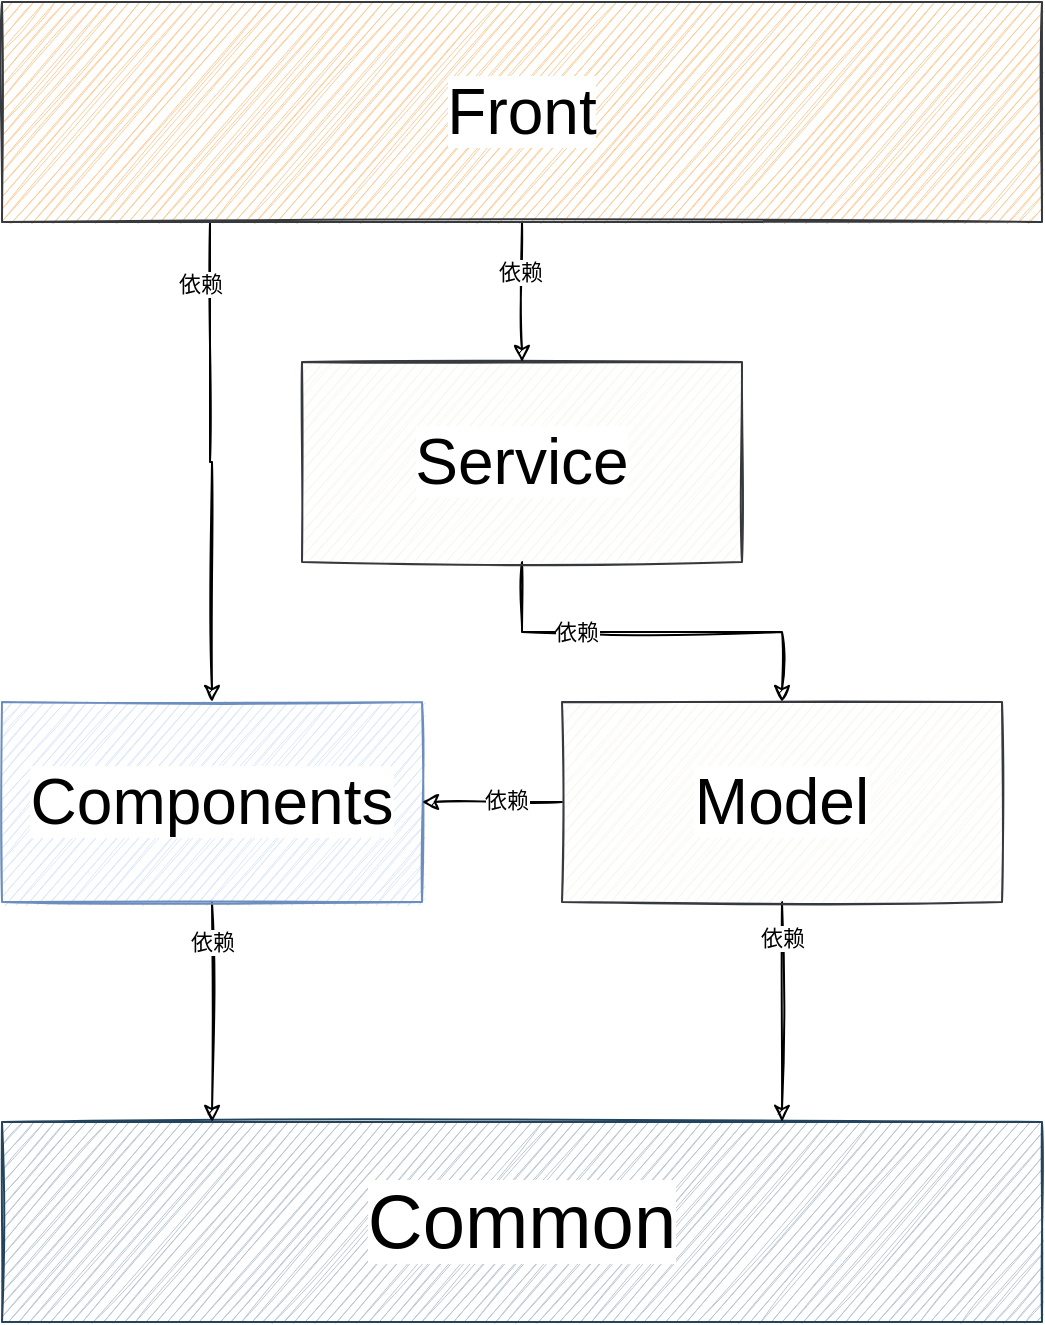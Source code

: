 <mxfile version="14.6.13" type="device"><diagram id="hgj33jJ128biCXcyr5LF" name="第 1 页"><mxGraphModel dx="259" dy="806" grid="1" gridSize="10" guides="1" tooltips="1" connect="1" arrows="1" fold="1" page="1" pageScale="1" pageWidth="827" pageHeight="1169" math="0" shadow="0"><root><mxCell id="0"/><mxCell id="1" parent="0"/><mxCell id="Ey55aLC6PmYC2SWsCI9Q-101" value="&lt;font style=&quot;font-size: 38px ; background-color: rgb(255 , 255 , 255)&quot;&gt;Common&lt;/font&gt;" style="rounded=0;whiteSpace=wrap;html=1;sketch=1;fillColor=#bac8d3;strokeColor=#23445d;" parent="1" vertex="1"><mxGeometry x="980" y="770" width="520" height="100" as="geometry"/></mxCell><mxCell id="yn66Y-KfTx6VzuXcInQX-1" style="edgeStyle=orthogonalEdgeStyle;rounded=0;orthogonalLoop=1;jettySize=auto;html=1;exitX=0.5;exitY=1;exitDx=0;exitDy=0;entryX=0.202;entryY=0;entryDx=0;entryDy=0;entryPerimeter=0;sketch=1;" parent="1" source="Ey55aLC6PmYC2SWsCI9Q-102" target="Ey55aLC6PmYC2SWsCI9Q-101" edge="1"><mxGeometry relative="1" as="geometry"/></mxCell><mxCell id="yn66Y-KfTx6VzuXcInQX-13" value="依赖" style="edgeLabel;html=1;align=center;verticalAlign=middle;resizable=0;points=[];" parent="yn66Y-KfTx6VzuXcInQX-1" vertex="1" connectable="0"><mxGeometry x="-0.638" relative="1" as="geometry"><mxPoint as="offset"/></mxGeometry></mxCell><mxCell id="yn66Y-KfTx6VzuXcInQX-7" style="edgeStyle=orthogonalEdgeStyle;rounded=0;orthogonalLoop=1;jettySize=auto;html=1;exitX=0.2;exitY=1.005;exitDx=0;exitDy=0;entryX=0.5;entryY=0;entryDx=0;entryDy=0;exitPerimeter=0;sketch=1;" parent="1" source="Ey55aLC6PmYC2SWsCI9Q-106" target="Ey55aLC6PmYC2SWsCI9Q-102" edge="1"><mxGeometry relative="1" as="geometry"/></mxCell><mxCell id="yn66Y-KfTx6VzuXcInQX-8" value="依赖" style="edgeLabel;html=1;align=center;verticalAlign=middle;resizable=0;points=[];" parent="yn66Y-KfTx6VzuXcInQX-7" vertex="1" connectable="0"><mxGeometry x="-0.758" y="4" relative="1" as="geometry"><mxPoint x="-9" y="1" as="offset"/></mxGeometry></mxCell><mxCell id="Ey55aLC6PmYC2SWsCI9Q-102" value="&lt;font style=&quot;background-color: rgb(255 , 255 , 255) ; font-size: 32px&quot;&gt;Components&lt;/font&gt;" style="rounded=0;whiteSpace=wrap;html=1;sketch=1;fillColor=#dae8fc;strokeColor=#6c8ebf;" parent="1" vertex="1"><mxGeometry x="980" y="560" width="210" height="100" as="geometry"/></mxCell><mxCell id="yn66Y-KfTx6VzuXcInQX-2" style="edgeStyle=orthogonalEdgeStyle;rounded=0;orthogonalLoop=1;jettySize=auto;html=1;exitX=0.5;exitY=1;exitDx=0;exitDy=0;entryX=0.75;entryY=0;entryDx=0;entryDy=0;sketch=1;" parent="1" source="Ey55aLC6PmYC2SWsCI9Q-103" target="Ey55aLC6PmYC2SWsCI9Q-101" edge="1"><mxGeometry relative="1" as="geometry"/></mxCell><mxCell id="yn66Y-KfTx6VzuXcInQX-14" value="依赖" style="edgeLabel;html=1;align=center;verticalAlign=middle;resizable=0;points=[];" parent="yn66Y-KfTx6VzuXcInQX-2" vertex="1" connectable="0"><mxGeometry x="-0.676" relative="1" as="geometry"><mxPoint as="offset"/></mxGeometry></mxCell><mxCell id="yn66Y-KfTx6VzuXcInQX-3" style="edgeStyle=orthogonalEdgeStyle;rounded=0;orthogonalLoop=1;jettySize=auto;html=1;exitX=0;exitY=0.5;exitDx=0;exitDy=0;entryX=1;entryY=0.5;entryDx=0;entryDy=0;sketch=1;" parent="1" source="Ey55aLC6PmYC2SWsCI9Q-103" target="Ey55aLC6PmYC2SWsCI9Q-102" edge="1"><mxGeometry relative="1" as="geometry"/></mxCell><mxCell id="yn66Y-KfTx6VzuXcInQX-12" value="依赖" style="edgeLabel;html=1;align=center;verticalAlign=middle;resizable=0;points=[];" parent="yn66Y-KfTx6VzuXcInQX-3" vertex="1" connectable="0"><mxGeometry x="-0.18" y="-1" relative="1" as="geometry"><mxPoint as="offset"/></mxGeometry></mxCell><mxCell id="Ey55aLC6PmYC2SWsCI9Q-103" value="&lt;font style=&quot;font-size: 32px ; background-color: rgb(255 , 255 , 255)&quot;&gt;Model&lt;/font&gt;" style="rounded=0;whiteSpace=wrap;html=1;sketch=1;fillColor=#f9f7ed;strokeColor=#36393d;" parent="1" vertex="1"><mxGeometry x="1260" y="560" width="220" height="100" as="geometry"/></mxCell><mxCell id="yn66Y-KfTx6VzuXcInQX-4" style="edgeStyle=orthogonalEdgeStyle;rounded=0;orthogonalLoop=1;jettySize=auto;html=1;exitX=0.5;exitY=1;exitDx=0;exitDy=0;sketch=1;" parent="1" source="Ey55aLC6PmYC2SWsCI9Q-104" target="Ey55aLC6PmYC2SWsCI9Q-103" edge="1"><mxGeometry relative="1" as="geometry"/></mxCell><mxCell id="yn66Y-KfTx6VzuXcInQX-11" value="依赖" style="edgeLabel;html=1;align=center;verticalAlign=middle;resizable=0;points=[];" parent="yn66Y-KfTx6VzuXcInQX-4" vertex="1" connectable="0"><mxGeometry x="-0.378" relative="1" as="geometry"><mxPoint as="offset"/></mxGeometry></mxCell><mxCell id="Ey55aLC6PmYC2SWsCI9Q-104" value="&lt;font style=&quot;font-size: 32px ; background-color: rgb(255 , 255 , 255)&quot;&gt;Service&lt;/font&gt;" style="rounded=0;whiteSpace=wrap;html=1;sketch=1;fillColor=#f9f7ed;strokeColor=#36393d;" parent="1" vertex="1"><mxGeometry x="1130" y="390" width="220" height="100" as="geometry"/></mxCell><mxCell id="yn66Y-KfTx6VzuXcInQX-5" style="edgeStyle=orthogonalEdgeStyle;rounded=0;orthogonalLoop=1;jettySize=auto;html=1;exitX=0.5;exitY=1;exitDx=0;exitDy=0;sketch=1;" parent="1" source="Ey55aLC6PmYC2SWsCI9Q-106" target="Ey55aLC6PmYC2SWsCI9Q-104" edge="1"><mxGeometry relative="1" as="geometry"/></mxCell><mxCell id="yn66Y-KfTx6VzuXcInQX-9" value="依赖" style="edgeLabel;html=1;align=center;verticalAlign=middle;resizable=0;points=[];" parent="yn66Y-KfTx6VzuXcInQX-5" vertex="1" connectable="0"><mxGeometry x="-0.294" y="-1" relative="1" as="geometry"><mxPoint as="offset"/></mxGeometry></mxCell><mxCell id="Ey55aLC6PmYC2SWsCI9Q-106" value="&lt;font style=&quot;font-size: 32px ; background-color: rgb(255 , 255 , 255)&quot;&gt;Front&lt;/font&gt;" style="rounded=0;whiteSpace=wrap;html=1;sketch=1;fillColor=#ffcc99;strokeColor=#36393d;" parent="1" vertex="1"><mxGeometry x="980" y="210" width="520" height="110" as="geometry"/></mxCell></root></mxGraphModel></diagram></mxfile>